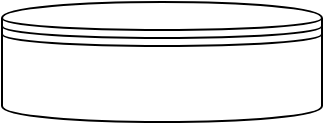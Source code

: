 <mxfile>
    <diagram id="SrftycJwTqCOrD9aBqgY" name="Page-1">
        <mxGraphModel dx="564" dy="399" grid="1" gridSize="10" guides="1" tooltips="1" connect="1" arrows="1" fold="1" page="1" pageScale="1" pageWidth="850" pageHeight="1100" math="0" shadow="0">
            <root>
                <mxCell id="0"/>
                <mxCell id="1" parent="0"/>
                <mxCell id="2" value="" style="shape=datastore;whiteSpace=wrap;html=1;" vertex="1" parent="1">
                    <mxGeometry x="250" y="160" width="160" height="60" as="geometry"/>
                </mxCell>
            </root>
        </mxGraphModel>
    </diagram>
</mxfile>